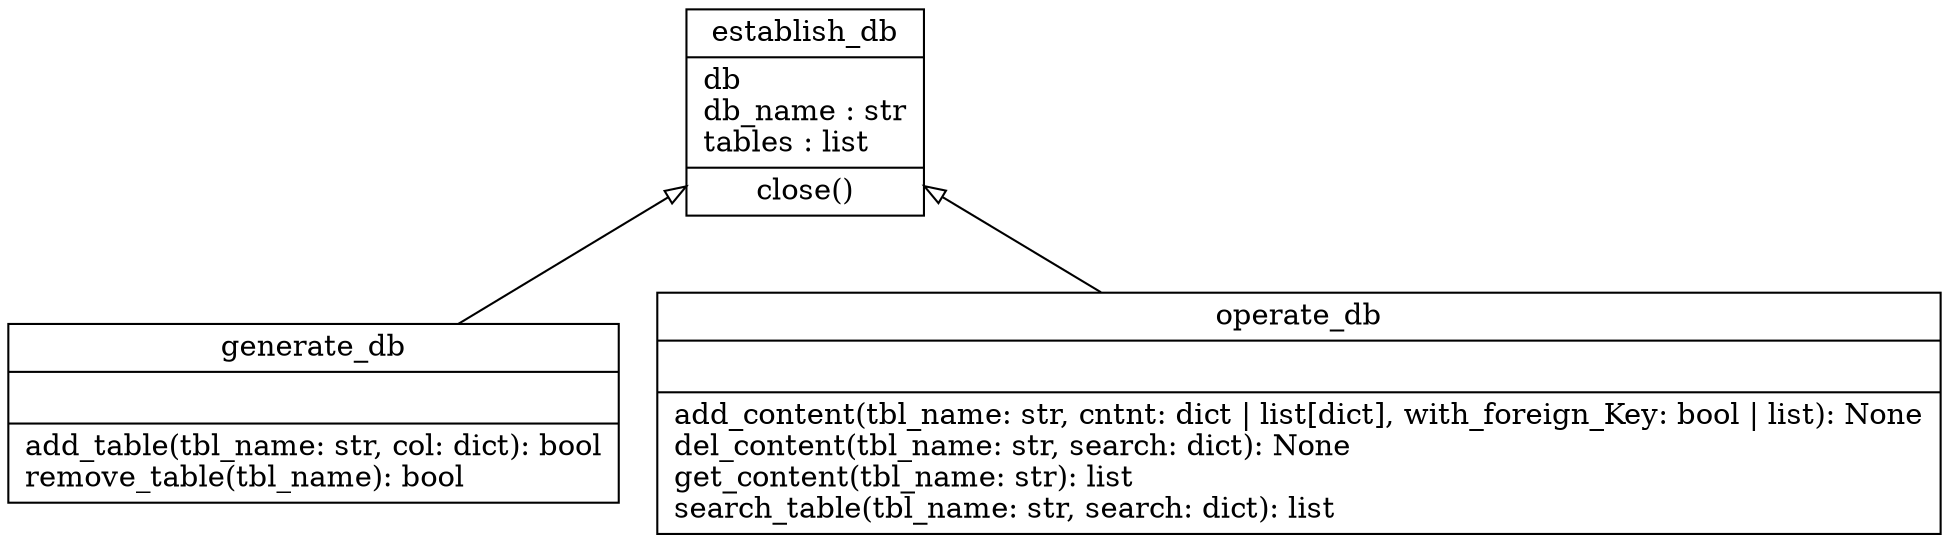 digraph "classes" {
rankdir=BT
charset="utf-8"
"main.module.establish_db" [color="black", fontcolor="black", label=<{establish_db|db<br ALIGN="LEFT"/>db_name : str<br ALIGN="LEFT"/>tables : list<br ALIGN="LEFT"/>|close()<br ALIGN="LEFT"/>}>, shape="record", style="solid"];
"main.module.generate_db" [color="black", fontcolor="black", label=<{generate_db|<br ALIGN="LEFT"/>|add_table(tbl_name: str, col: dict): bool<br ALIGN="LEFT"/>remove_table(tbl_name): bool<br ALIGN="LEFT"/>}>, shape="record", style="solid"];
"main.module.operate_db" [color="black", fontcolor="black", label=<{operate_db|<br ALIGN="LEFT"/>|add_content(tbl_name: str, cntnt: dict \| list[dict], with_foreign_Key: bool \| list): None<br ALIGN="LEFT"/>del_content(tbl_name: str, search: dict): None<br ALIGN="LEFT"/>get_content(tbl_name: str): list<br ALIGN="LEFT"/>search_table(tbl_name: str, search: dict): list<br ALIGN="LEFT"/>}>, shape="record", style="solid"];
"main.module.generate_db" -> "main.module.establish_db" [arrowhead="empty", arrowtail="none"];
"main.module.operate_db" -> "main.module.establish_db" [arrowhead="empty", arrowtail="none"];
}
